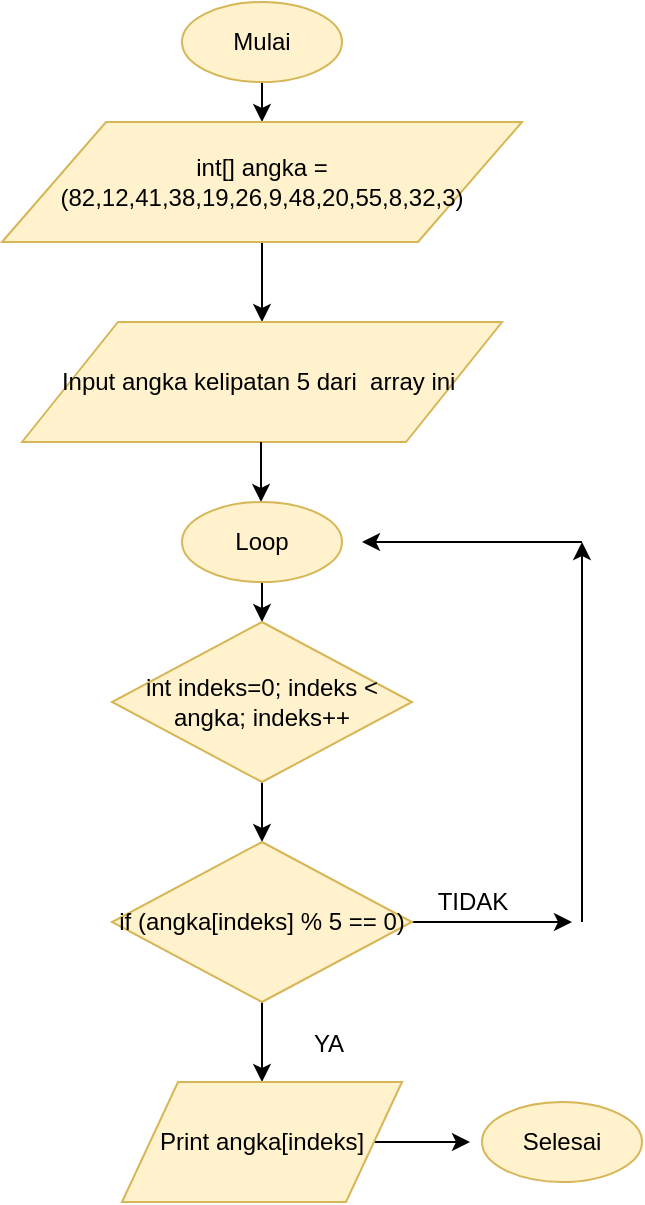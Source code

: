 <mxfile version="13.0.7" type="device"><diagram id="wP_RhgkBh2FjdEZFZt5Q" name="Page-1"><mxGraphModel dx="868" dy="534" grid="1" gridSize="10" guides="1" tooltips="1" connect="1" arrows="1" fold="1" page="1" pageScale="1" pageWidth="827" pageHeight="1169" math="0" shadow="0"><root><mxCell id="0"/><mxCell id="1" parent="0"/><mxCell id="W34_2HG1-kSiv3ycmMx6-3" value="" style="edgeStyle=orthogonalEdgeStyle;rounded=0;orthogonalLoop=1;jettySize=auto;html=1;" edge="1" parent="1" source="W34_2HG1-kSiv3ycmMx6-1"><mxGeometry relative="1" as="geometry"><mxPoint x="170" y="90" as="targetPoint"/></mxGeometry></mxCell><mxCell id="W34_2HG1-kSiv3ycmMx6-1" value="Mulai" style="ellipse;whiteSpace=wrap;html=1;fillColor=#fff2cc;strokeColor=#d6b656;" vertex="1" parent="1"><mxGeometry x="130" y="30" width="80" height="40" as="geometry"/></mxCell><mxCell id="W34_2HG1-kSiv3ycmMx6-6" value="" style="edgeStyle=orthogonalEdgeStyle;rounded=0;orthogonalLoop=1;jettySize=auto;html=1;" edge="1" parent="1" source="W34_2HG1-kSiv3ycmMx6-4" target="W34_2HG1-kSiv3ycmMx6-5"><mxGeometry relative="1" as="geometry"/></mxCell><mxCell id="W34_2HG1-kSiv3ycmMx6-4" value="int[] angka = (82,12,41,38,19,26,9,48,20,55,8,32,3)" style="shape=parallelogram;perimeter=parallelogramPerimeter;whiteSpace=wrap;html=1;fillColor=#fff2cc;strokeColor=#d6b656;" vertex="1" parent="1"><mxGeometry x="40" y="90" width="260" height="60" as="geometry"/></mxCell><mxCell id="W34_2HG1-kSiv3ycmMx6-5" value="Input angka kelipatan 5 dari&amp;nbsp; array ini&amp;nbsp;" style="shape=parallelogram;perimeter=parallelogramPerimeter;whiteSpace=wrap;html=1;fillColor=#fff2cc;strokeColor=#d6b656;" vertex="1" parent="1"><mxGeometry x="50" y="190" width="240" height="60" as="geometry"/></mxCell><mxCell id="W34_2HG1-kSiv3ycmMx6-10" value="" style="edgeStyle=orthogonalEdgeStyle;rounded=0;orthogonalLoop=1;jettySize=auto;html=1;" edge="1" parent="1"><mxGeometry relative="1" as="geometry"><mxPoint x="169.5" y="250" as="sourcePoint"/><mxPoint x="169.5" y="280" as="targetPoint"/></mxGeometry></mxCell><mxCell id="W34_2HG1-kSiv3ycmMx6-13" value="" style="edgeStyle=orthogonalEdgeStyle;rounded=0;orthogonalLoop=1;jettySize=auto;html=1;" edge="1" parent="1" source="W34_2HG1-kSiv3ycmMx6-11"><mxGeometry relative="1" as="geometry"><mxPoint x="170" y="340" as="targetPoint"/></mxGeometry></mxCell><mxCell id="W34_2HG1-kSiv3ycmMx6-11" value="Loop" style="ellipse;whiteSpace=wrap;html=1;fillColor=#fff2cc;strokeColor=#d6b656;" vertex="1" parent="1"><mxGeometry x="130" y="280" width="80" height="40" as="geometry"/></mxCell><mxCell id="W34_2HG1-kSiv3ycmMx6-16" value="" style="edgeStyle=orthogonalEdgeStyle;rounded=0;orthogonalLoop=1;jettySize=auto;html=1;" edge="1" parent="1" source="W34_2HG1-kSiv3ycmMx6-14"><mxGeometry relative="1" as="geometry"><mxPoint x="170" y="450" as="targetPoint"/></mxGeometry></mxCell><mxCell id="W34_2HG1-kSiv3ycmMx6-14" value="int indeks=0; indeks &amp;lt; angka; indeks++" style="rhombus;whiteSpace=wrap;html=1;fillColor=#fff2cc;strokeColor=#d6b656;" vertex="1" parent="1"><mxGeometry x="95" y="340" width="150" height="80" as="geometry"/></mxCell><mxCell id="W34_2HG1-kSiv3ycmMx6-19" value="" style="edgeStyle=orthogonalEdgeStyle;rounded=0;orthogonalLoop=1;jettySize=auto;html=1;" edge="1" parent="1" source="W34_2HG1-kSiv3ycmMx6-17"><mxGeometry relative="1" as="geometry"><mxPoint x="170" y="570" as="targetPoint"/></mxGeometry></mxCell><mxCell id="W34_2HG1-kSiv3ycmMx6-22" value="" style="edgeStyle=orthogonalEdgeStyle;rounded=0;orthogonalLoop=1;jettySize=auto;html=1;" edge="1" parent="1" source="W34_2HG1-kSiv3ycmMx6-17"><mxGeometry relative="1" as="geometry"><mxPoint x="325" y="490" as="targetPoint"/></mxGeometry></mxCell><mxCell id="W34_2HG1-kSiv3ycmMx6-17" value="if (angka[indeks] % 5 == 0)" style="rhombus;whiteSpace=wrap;html=1;fillColor=#fff2cc;strokeColor=#d6b656;" vertex="1" parent="1"><mxGeometry x="95" y="450" width="150" height="80" as="geometry"/></mxCell><mxCell id="W34_2HG1-kSiv3ycmMx6-26" value="" style="edgeStyle=orthogonalEdgeStyle;rounded=0;orthogonalLoop=1;jettySize=auto;html=1;" edge="1" parent="1" source="W34_2HG1-kSiv3ycmMx6-20"><mxGeometry relative="1" as="geometry"><mxPoint x="274" y="600" as="targetPoint"/></mxGeometry></mxCell><mxCell id="W34_2HG1-kSiv3ycmMx6-20" value="Print angka[indeks]" style="shape=parallelogram;perimeter=parallelogramPerimeter;whiteSpace=wrap;html=1;fillColor=#fff2cc;strokeColor=#d6b656;" vertex="1" parent="1"><mxGeometry x="100" y="570" width="140" height="60" as="geometry"/></mxCell><mxCell id="W34_2HG1-kSiv3ycmMx6-23" value="" style="endArrow=classic;html=1;" edge="1" parent="1"><mxGeometry width="50" height="50" relative="1" as="geometry"><mxPoint x="330" y="490" as="sourcePoint"/><mxPoint x="330" y="300" as="targetPoint"/></mxGeometry></mxCell><mxCell id="W34_2HG1-kSiv3ycmMx6-24" value="" style="endArrow=classic;html=1;" edge="1" parent="1"><mxGeometry width="50" height="50" relative="1" as="geometry"><mxPoint x="330" y="300" as="sourcePoint"/><mxPoint x="220" y="300" as="targetPoint"/></mxGeometry></mxCell><mxCell id="W34_2HG1-kSiv3ycmMx6-27" value="Selesai" style="ellipse;whiteSpace=wrap;html=1;fillColor=#fff2cc;strokeColor=#d6b656;" vertex="1" parent="1"><mxGeometry x="280" y="580" width="80" height="40" as="geometry"/></mxCell><mxCell id="W34_2HG1-kSiv3ycmMx6-28" value="TIDAK" style="text;html=1;align=center;verticalAlign=middle;resizable=0;points=[];autosize=1;" vertex="1" parent="1"><mxGeometry x="250" y="470" width="50" height="20" as="geometry"/></mxCell><mxCell id="W34_2HG1-kSiv3ycmMx6-29" value="YA" style="text;html=1;align=center;verticalAlign=middle;resizable=0;points=[];autosize=1;" vertex="1" parent="1"><mxGeometry x="188" y="541" width="30" height="20" as="geometry"/></mxCell></root></mxGraphModel></diagram></mxfile>